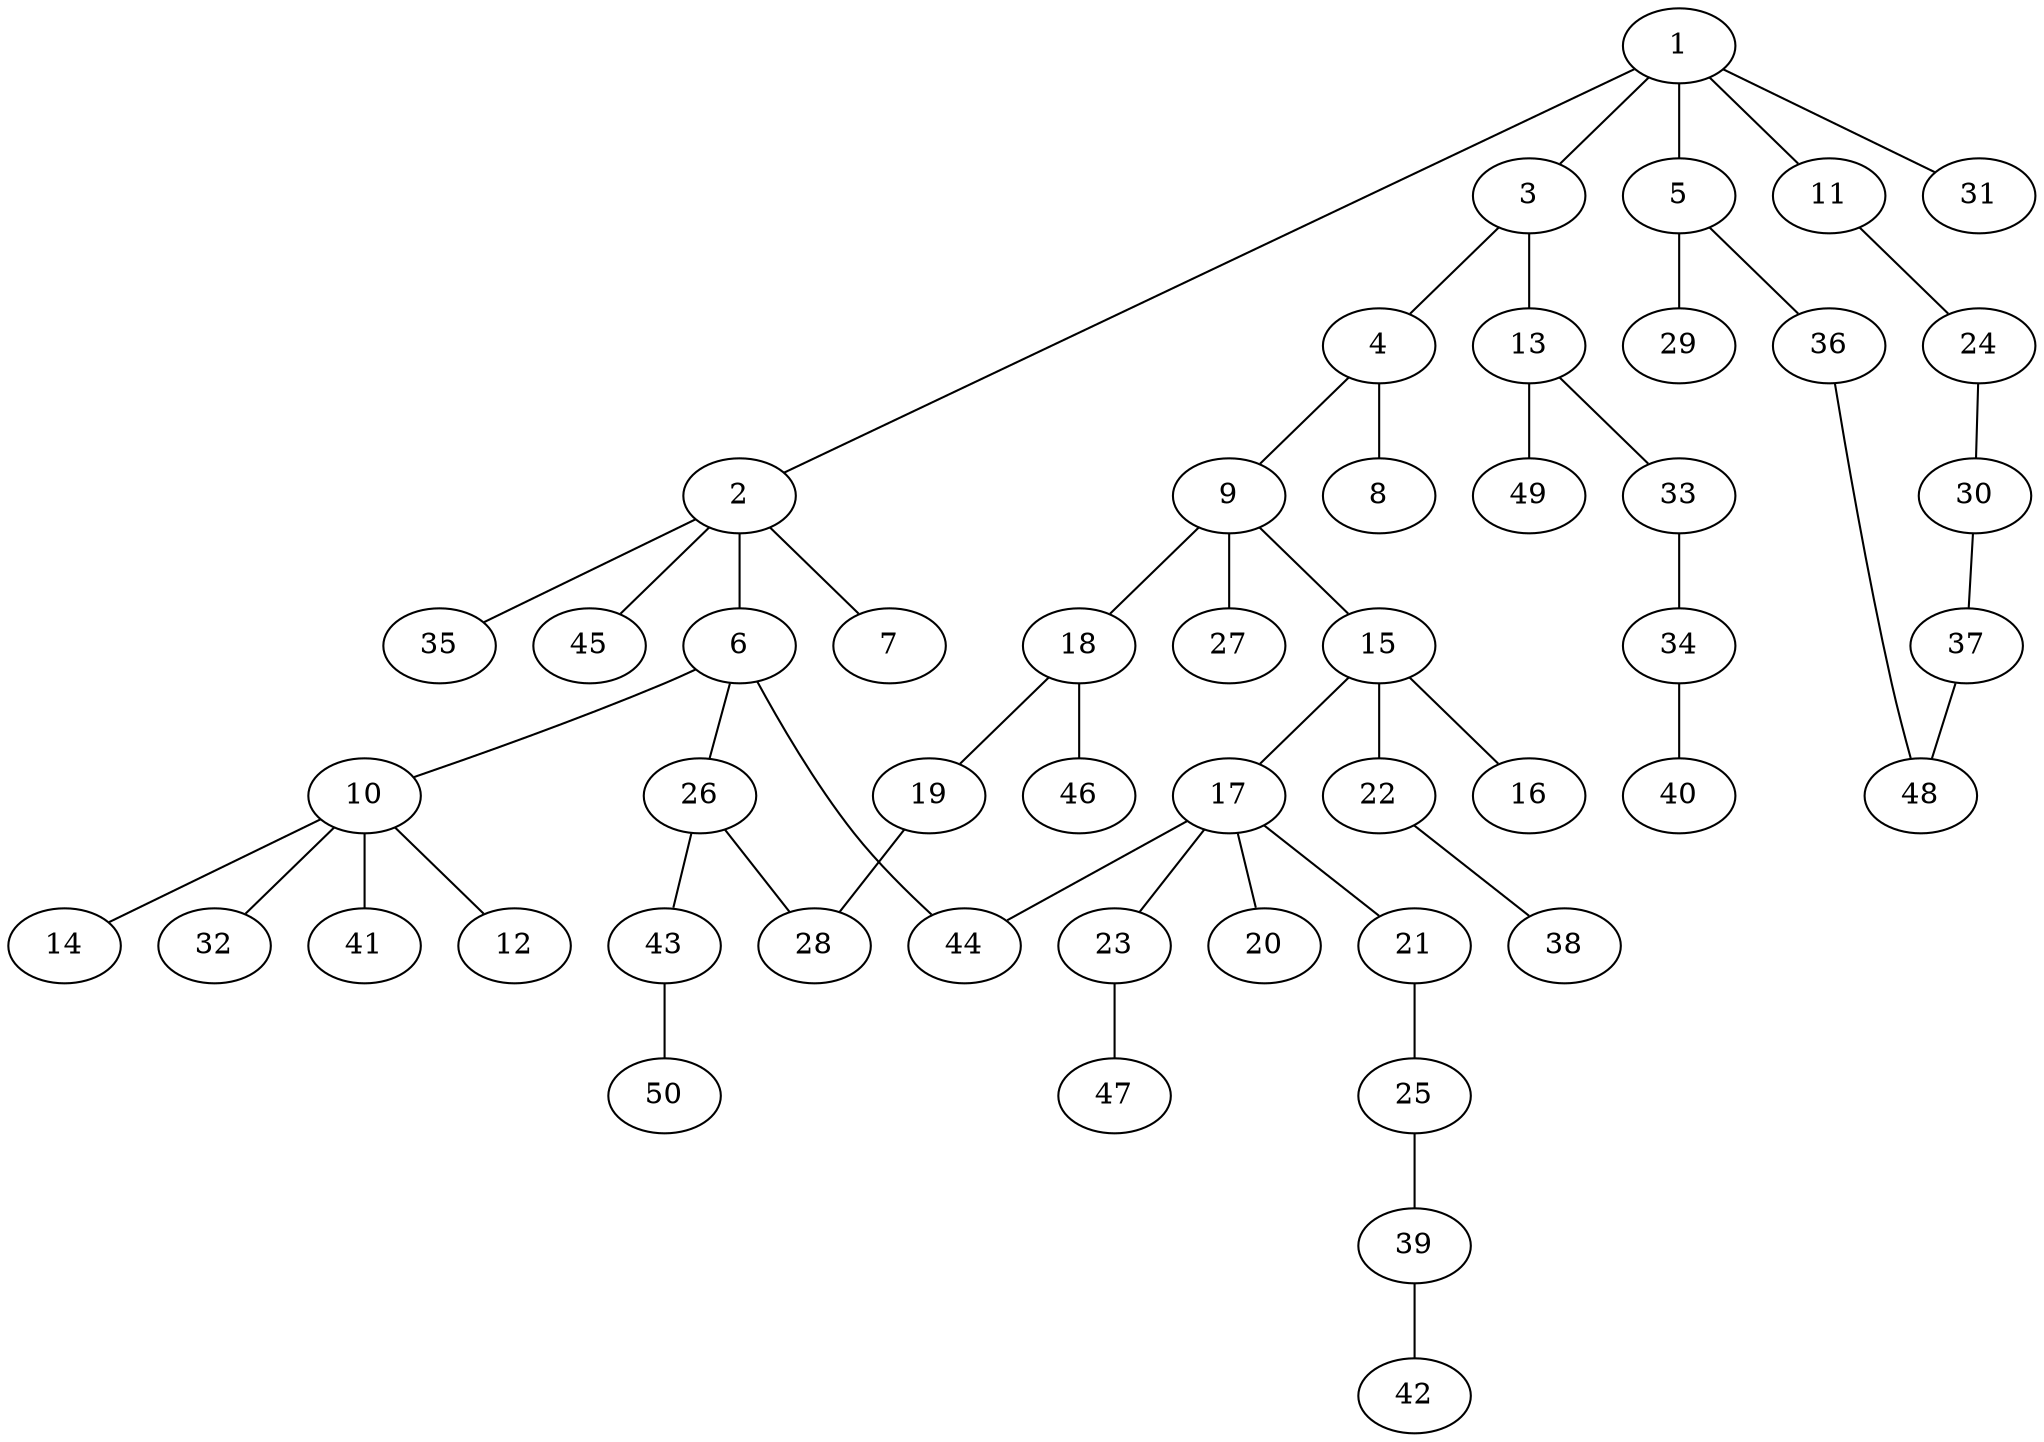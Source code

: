 graph graphname {1--2
1--3
1--5
1--11
1--31
2--6
2--7
2--35
2--45
3--4
3--13
4--8
4--9
5--29
5--36
6--10
6--26
6--44
9--15
9--18
9--27
10--12
10--14
10--32
10--41
11--24
13--33
13--49
15--16
15--17
15--22
17--20
17--21
17--23
17--44
18--19
18--46
19--28
21--25
22--38
23--47
24--30
25--39
26--28
26--43
30--37
33--34
34--40
36--48
37--48
39--42
43--50
}